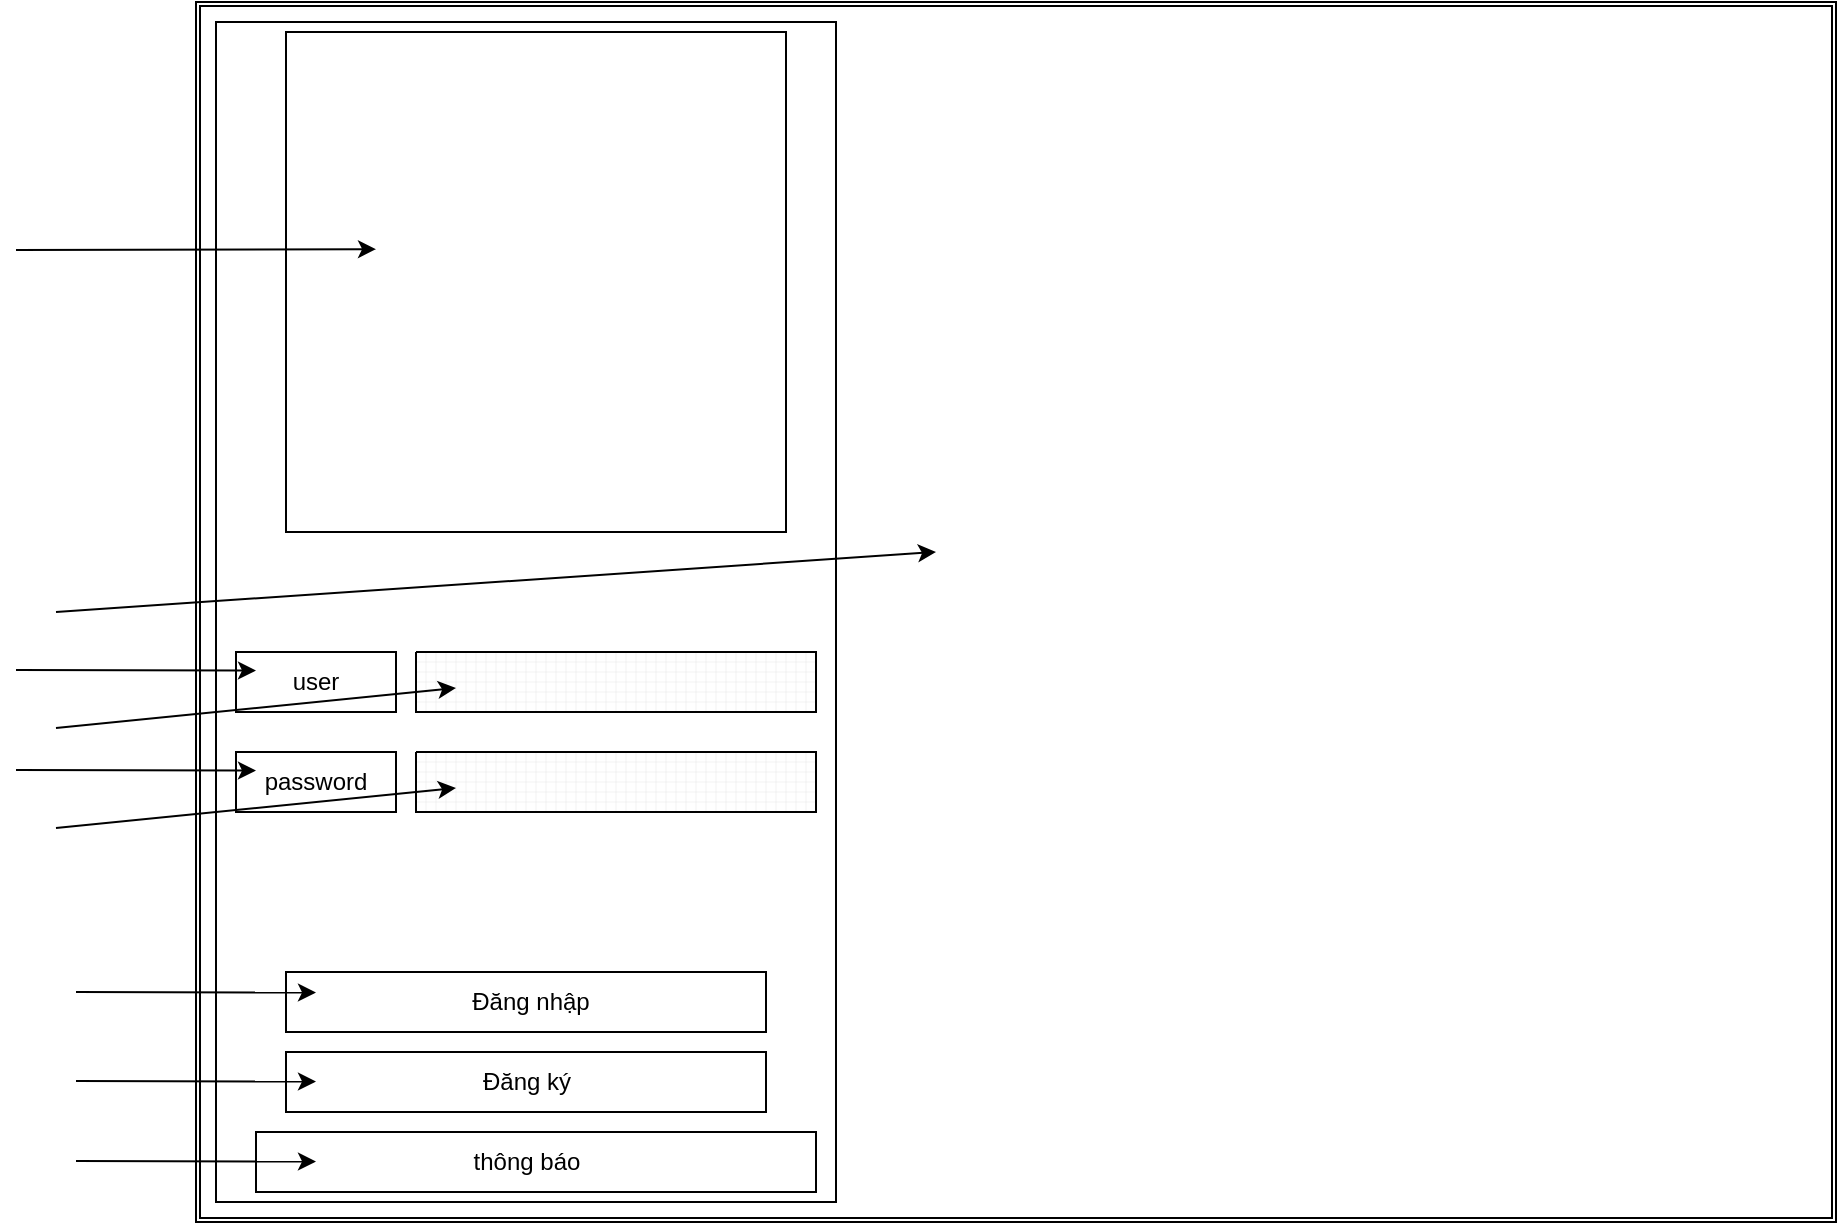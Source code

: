 <mxfile version="13.9.8" type="device"><diagram id="_b8Lz2bAl0GtQFYjMquY" name="Page-1"><mxGraphModel dx="2048" dy="1823" grid="1" gridSize="10" guides="1" tooltips="1" connect="1" arrows="1" fold="1" page="1" pageScale="1" pageWidth="827" pageHeight="1169" math="0" shadow="0"><root><mxCell id="0"/><mxCell id="1" parent="0"/><mxCell id="qbNIp1cFXwifCdJpEuJc-8" value="" style="shape=ext;double=1;rounded=0;whiteSpace=wrap;html=1;" parent="1" vertex="1"><mxGeometry x="-10" y="-25" width="820" height="610" as="geometry"/></mxCell><mxCell id="qbNIp1cFXwifCdJpEuJc-314" value="" style="rounded=0;whiteSpace=wrap;html=1;" parent="1" vertex="1"><mxGeometry y="-15" width="310" height="590" as="geometry"/></mxCell><mxCell id="qbNIp1cFXwifCdJpEuJc-343" value="" style="rounded=0;whiteSpace=wrap;html=1;" parent="1" vertex="1"><mxGeometry x="35" y="-10" width="250" height="250" as="geometry"/></mxCell><mxCell id="qbNIp1cFXwifCdJpEuJc-347" value="" style="verticalLabelPosition=bottom;verticalAlign=top;html=1;shape=mxgraph.basic.patternFillRect;fillStyle=grid;step=5;fillStrokeWidth=0.2;fillStrokeColor=#dddddd;" parent="1" vertex="1"><mxGeometry x="100" y="300" width="200" height="30" as="geometry"/></mxCell><mxCell id="qbNIp1cFXwifCdJpEuJc-348" value="" style="verticalLabelPosition=bottom;verticalAlign=top;html=1;shape=mxgraph.basic.rect;fillColor2=none;strokeWidth=1;size=20;indent=5;" parent="1" vertex="1"><mxGeometry x="10" y="300" width="80" height="30" as="geometry"/></mxCell><mxCell id="qbNIp1cFXwifCdJpEuJc-349" value="" style="verticalLabelPosition=bottom;verticalAlign=top;html=1;shape=mxgraph.basic.patternFillRect;fillStyle=grid;step=5;fillStrokeWidth=0.2;fillStrokeColor=#dddddd;" parent="1" vertex="1"><mxGeometry x="100" y="350" width="200" height="30" as="geometry"/></mxCell><mxCell id="qbNIp1cFXwifCdJpEuJc-350" value="" style="verticalLabelPosition=bottom;verticalAlign=top;html=1;shape=mxgraph.basic.rect;fillColor2=none;strokeWidth=1;size=20;indent=5;" parent="1" vertex="1"><mxGeometry x="10" y="350" width="80" height="30" as="geometry"/></mxCell><mxCell id="qbNIp1cFXwifCdJpEuJc-378" value="" style="verticalLabelPosition=bottom;verticalAlign=top;html=1;shape=mxgraph.basic.rect;fillColor2=none;strokeWidth=1;size=20;indent=5;" parent="1" vertex="1"><mxGeometry x="35" y="500" width="240" height="30" as="geometry"/></mxCell><mxCell id="qbNIp1cFXwifCdJpEuJc-379" value="" style="verticalLabelPosition=bottom;verticalAlign=top;html=1;shape=mxgraph.basic.rect;fillColor2=none;strokeWidth=1;size=20;indent=5;" parent="1" vertex="1"><mxGeometry x="20" y="540" width="280" height="30" as="geometry"/></mxCell><mxCell id="qbNIp1cFXwifCdJpEuJc-380" value="" style="verticalLabelPosition=bottom;verticalAlign=top;html=1;shape=mxgraph.basic.rect;fillColor2=none;strokeWidth=1;size=20;indent=5;" parent="1" vertex="1"><mxGeometry x="35" y="460" width="240" height="30" as="geometry"/></mxCell><mxCell id="qbNIp1cFXwifCdJpEuJc-386" value="user" style="text;html=1;strokeColor=none;fillColor=none;align=center;verticalAlign=middle;whiteSpace=wrap;rounded=0;" parent="1" vertex="1"><mxGeometry x="10" y="300" width="80" height="30" as="geometry"/></mxCell><mxCell id="qbNIp1cFXwifCdJpEuJc-387" value="password" style="text;html=1;strokeColor=none;fillColor=none;align=center;verticalAlign=middle;whiteSpace=wrap;rounded=0;" parent="1" vertex="1"><mxGeometry x="10" y="350" width="80" height="30" as="geometry"/></mxCell><mxCell id="qbNIp1cFXwifCdJpEuJc-389" value="Đăng nhập" style="text;html=1;strokeColor=none;fillColor=none;align=center;verticalAlign=middle;whiteSpace=wrap;rounded=0;" parent="1" vertex="1"><mxGeometry x="35" y="460" width="245" height="30" as="geometry"/></mxCell><mxCell id="qbNIp1cFXwifCdJpEuJc-391" value="Đăng ký" style="text;html=1;strokeColor=none;fillColor=none;align=center;verticalAlign=middle;whiteSpace=wrap;rounded=0;" parent="1" vertex="1"><mxGeometry x="32.5" y="500" width="245" height="30" as="geometry"/></mxCell><mxCell id="qbNIp1cFXwifCdJpEuJc-393" value="thông báo" style="text;html=1;strokeColor=none;fillColor=none;align=center;verticalAlign=middle;whiteSpace=wrap;rounded=0;" parent="1" vertex="1"><mxGeometry x="32.5" y="540" width="245" height="30" as="geometry"/></mxCell><mxCell id="qbNIp1cFXwifCdJpEuJc-397" value="" style="endArrow=classic;html=1;fontColor=#000000;" parent="1" edge="1"><mxGeometry width="50" height="50" relative="1" as="geometry"><mxPoint x="-80" y="338" as="sourcePoint"/><mxPoint x="120" y="318" as="targetPoint"/></mxGeometry></mxCell><mxCell id="qbNIp1cFXwifCdJpEuJc-399" value="" style="endArrow=classic;html=1;fontColor=#000000;" parent="1" edge="1"><mxGeometry width="50" height="50" relative="1" as="geometry"><mxPoint x="-80" y="388" as="sourcePoint"/><mxPoint x="120" y="368" as="targetPoint"/></mxGeometry></mxCell><mxCell id="qbNIp1cFXwifCdJpEuJc-403" value="" style="endArrow=classic;html=1;fontColor=#000000;" parent="1" edge="1"><mxGeometry width="50" height="50" relative="1" as="geometry"><mxPoint x="-100" y="99" as="sourcePoint"/><mxPoint x="80" y="98.57" as="targetPoint"/></mxGeometry></mxCell><mxCell id="qbNIp1cFXwifCdJpEuJc-411" value="" style="endArrow=classic;html=1;fontColor=#000000;" parent="1" edge="1"><mxGeometry width="50" height="50" relative="1" as="geometry"><mxPoint x="-100" y="359" as="sourcePoint"/><mxPoint x="20" y="359.29" as="targetPoint"/></mxGeometry></mxCell><mxCell id="qbNIp1cFXwifCdJpEuJc-412" value="" style="endArrow=classic;html=1;fontColor=#000000;" parent="1" edge="1"><mxGeometry width="50" height="50" relative="1" as="geometry"><mxPoint x="-100" y="309" as="sourcePoint"/><mxPoint x="20" y="309.29" as="targetPoint"/></mxGeometry></mxCell><mxCell id="qbNIp1cFXwifCdJpEuJc-414" value="" style="endArrow=classic;html=1;fontColor=#000000;" parent="1" edge="1"><mxGeometry width="50" height="50" relative="1" as="geometry"><mxPoint x="-70" y="470" as="sourcePoint"/><mxPoint x="50" y="470.29" as="targetPoint"/></mxGeometry></mxCell><mxCell id="qbNIp1cFXwifCdJpEuJc-415" value="" style="endArrow=classic;html=1;fontColor=#000000;" parent="1" edge="1"><mxGeometry width="50" height="50" relative="1" as="geometry"><mxPoint x="-70" y="514.5" as="sourcePoint"/><mxPoint x="50" y="514.79" as="targetPoint"/></mxGeometry></mxCell><mxCell id="qbNIp1cFXwifCdJpEuJc-416" value="" style="endArrow=classic;html=1;fontColor=#000000;" parent="1" edge="1"><mxGeometry width="50" height="50" relative="1" as="geometry"><mxPoint x="-70" y="554.5" as="sourcePoint"/><mxPoint x="50" y="554.79" as="targetPoint"/></mxGeometry></mxCell><mxCell id="qbNIp1cFXwifCdJpEuJc-426" value="" style="endArrow=classic;html=1;fontColor=#000000;" parent="1" edge="1"><mxGeometry width="50" height="50" relative="1" as="geometry"><mxPoint x="-80" y="280" as="sourcePoint"/><mxPoint x="360" y="250" as="targetPoint"/></mxGeometry></mxCell></root></mxGraphModel></diagram></mxfile>